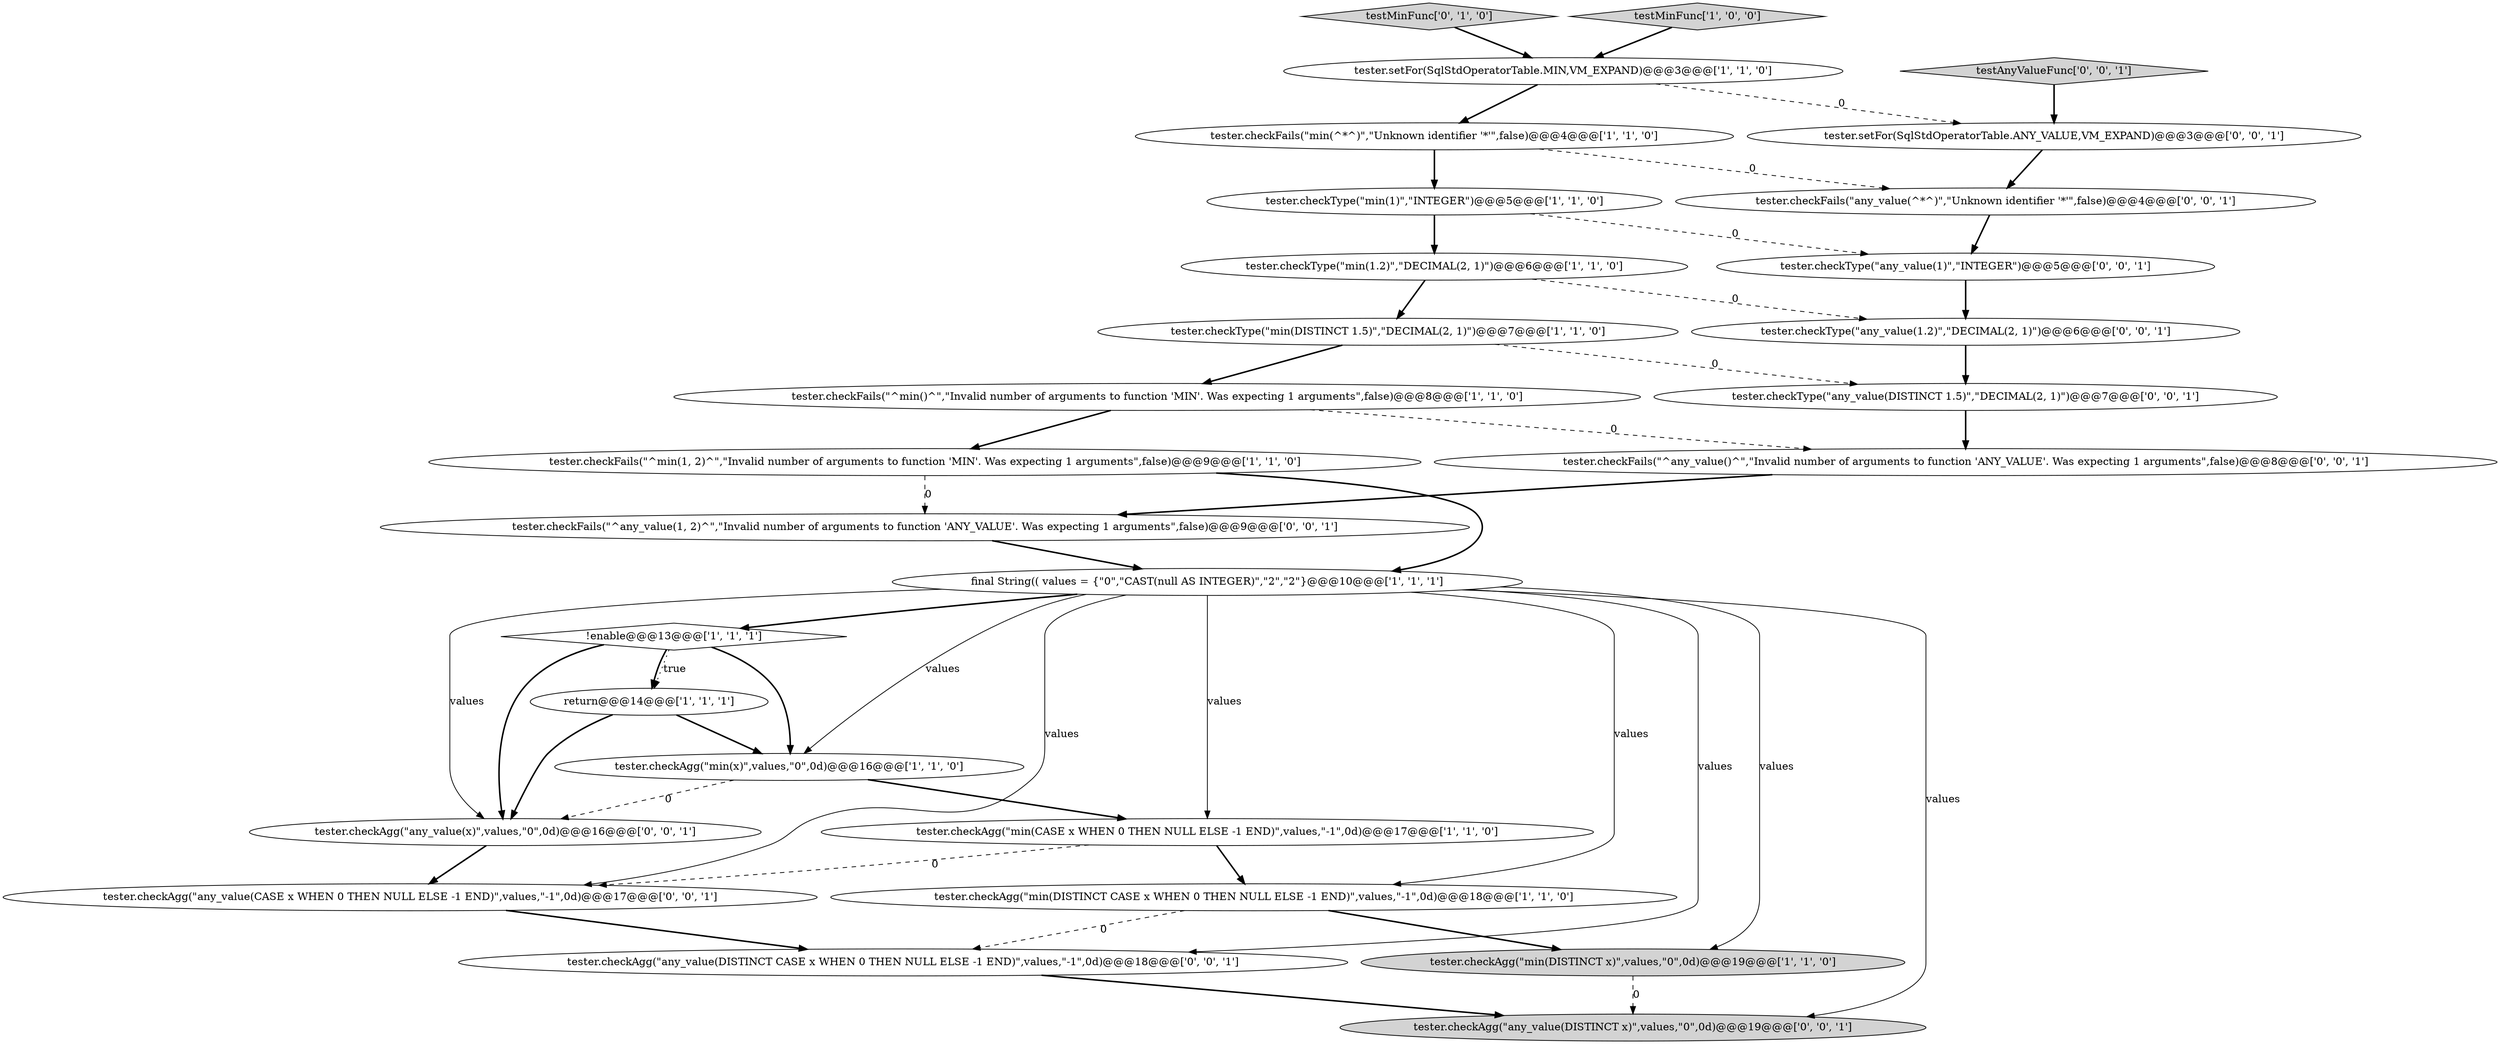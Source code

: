 digraph {
24 [style = filled, label = "tester.checkFails(\"^any_value(1, 2)^\",\"Invalid number of arguments to function 'ANY_VALUE'. Was expecting 1 arguments\",false)@@@9@@@['0', '0', '1']", fillcolor = white, shape = ellipse image = "AAA0AAABBB3BBB"];
26 [style = filled, label = "tester.checkAgg(\"any_value(DISTINCT CASE x WHEN 0 THEN NULL ELSE -1 END)\",values,\"-1\",0d)@@@18@@@['0', '0', '1']", fillcolor = white, shape = ellipse image = "AAA0AAABBB3BBB"];
17 [style = filled, label = "tester.checkFails(\"^any_value()^\",\"Invalid number of arguments to function 'ANY_VALUE'. Was expecting 1 arguments\",false)@@@8@@@['0', '0', '1']", fillcolor = white, shape = ellipse image = "AAA0AAABBB3BBB"];
16 [style = filled, label = "tester.checkType(\"any_value(1)\",\"INTEGER\")@@@5@@@['0', '0', '1']", fillcolor = white, shape = ellipse image = "AAA0AAABBB3BBB"];
15 [style = filled, label = "testMinFunc['0', '1', '0']", fillcolor = lightgray, shape = diamond image = "AAA0AAABBB2BBB"];
22 [style = filled, label = "tester.checkType(\"any_value(DISTINCT 1.5)\",\"DECIMAL(2, 1)\")@@@7@@@['0', '0', '1']", fillcolor = white, shape = ellipse image = "AAA0AAABBB3BBB"];
7 [style = filled, label = "tester.checkType(\"min(1)\",\"INTEGER\")@@@5@@@['1', '1', '0']", fillcolor = white, shape = ellipse image = "AAA0AAABBB1BBB"];
8 [style = filled, label = "tester.setFor(SqlStdOperatorTable.MIN,VM_EXPAND)@@@3@@@['1', '1', '0']", fillcolor = white, shape = ellipse image = "AAA0AAABBB1BBB"];
0 [style = filled, label = "tester.checkFails(\"min(^*^)\",\"Unknown identifier '\*'\",false)@@@4@@@['1', '1', '0']", fillcolor = white, shape = ellipse image = "AAA0AAABBB1BBB"];
18 [style = filled, label = "tester.checkAgg(\"any_value(DISTINCT x)\",values,\"0\",0d)@@@19@@@['0', '0', '1']", fillcolor = lightgray, shape = ellipse image = "AAA0AAABBB3BBB"];
21 [style = filled, label = "tester.setFor(SqlStdOperatorTable.ANY_VALUE,VM_EXPAND)@@@3@@@['0', '0', '1']", fillcolor = white, shape = ellipse image = "AAA0AAABBB3BBB"];
9 [style = filled, label = "final String(( values = {\"0\",\"CAST(null AS INTEGER)\",\"2\",\"2\"}@@@10@@@['1', '1', '1']", fillcolor = white, shape = ellipse image = "AAA0AAABBB1BBB"];
14 [style = filled, label = "return@@@14@@@['1', '1', '1']", fillcolor = white, shape = ellipse image = "AAA0AAABBB1BBB"];
25 [style = filled, label = "testAnyValueFunc['0', '0', '1']", fillcolor = lightgray, shape = diamond image = "AAA0AAABBB3BBB"];
12 [style = filled, label = "tester.checkType(\"min(DISTINCT 1.5)\",\"DECIMAL(2, 1)\")@@@7@@@['1', '1', '0']", fillcolor = white, shape = ellipse image = "AAA0AAABBB1BBB"];
1 [style = filled, label = "!enable@@@13@@@['1', '1', '1']", fillcolor = white, shape = diamond image = "AAA0AAABBB1BBB"];
11 [style = filled, label = "tester.checkAgg(\"min(DISTINCT CASE x WHEN 0 THEN NULL ELSE -1 END)\",values,\"-1\",0d)@@@18@@@['1', '1', '0']", fillcolor = white, shape = ellipse image = "AAA0AAABBB1BBB"];
20 [style = filled, label = "tester.checkAgg(\"any_value(x)\",values,\"0\",0d)@@@16@@@['0', '0', '1']", fillcolor = white, shape = ellipse image = "AAA0AAABBB3BBB"];
5 [style = filled, label = "testMinFunc['1', '0', '0']", fillcolor = lightgray, shape = diamond image = "AAA0AAABBB1BBB"];
6 [style = filled, label = "tester.checkAgg(\"min(x)\",values,\"0\",0d)@@@16@@@['1', '1', '0']", fillcolor = white, shape = ellipse image = "AAA0AAABBB1BBB"];
27 [style = filled, label = "tester.checkType(\"any_value(1.2)\",\"DECIMAL(2, 1)\")@@@6@@@['0', '0', '1']", fillcolor = white, shape = ellipse image = "AAA0AAABBB3BBB"];
3 [style = filled, label = "tester.checkFails(\"^min()^\",\"Invalid number of arguments to function 'MIN'. Was expecting 1 arguments\",false)@@@8@@@['1', '1', '0']", fillcolor = white, shape = ellipse image = "AAA0AAABBB1BBB"];
4 [style = filled, label = "tester.checkAgg(\"min(CASE x WHEN 0 THEN NULL ELSE -1 END)\",values,\"-1\",0d)@@@17@@@['1', '1', '0']", fillcolor = white, shape = ellipse image = "AAA0AAABBB1BBB"];
10 [style = filled, label = "tester.checkType(\"min(1.2)\",\"DECIMAL(2, 1)\")@@@6@@@['1', '1', '0']", fillcolor = white, shape = ellipse image = "AAA0AAABBB1BBB"];
2 [style = filled, label = "tester.checkAgg(\"min(DISTINCT x)\",values,\"0\",0d)@@@19@@@['1', '1', '0']", fillcolor = lightgray, shape = ellipse image = "AAA0AAABBB1BBB"];
23 [style = filled, label = "tester.checkFails(\"any_value(^*^)\",\"Unknown identifier '\*'\",false)@@@4@@@['0', '0', '1']", fillcolor = white, shape = ellipse image = "AAA0AAABBB3BBB"];
19 [style = filled, label = "tester.checkAgg(\"any_value(CASE x WHEN 0 THEN NULL ELSE -1 END)\",values,\"-1\",0d)@@@17@@@['0', '0', '1']", fillcolor = white, shape = ellipse image = "AAA0AAABBB3BBB"];
13 [style = filled, label = "tester.checkFails(\"^min(1, 2)^\",\"Invalid number of arguments to function 'MIN'. Was expecting 1 arguments\",false)@@@9@@@['1', '1', '0']", fillcolor = white, shape = ellipse image = "AAA0AAABBB1BBB"];
5->8 [style = bold, label=""];
23->16 [style = bold, label=""];
3->17 [style = dashed, label="0"];
16->27 [style = bold, label=""];
9->19 [style = solid, label="values"];
7->10 [style = bold, label=""];
6->20 [style = dashed, label="0"];
7->16 [style = dashed, label="0"];
0->23 [style = dashed, label="0"];
11->26 [style = dashed, label="0"];
1->20 [style = bold, label=""];
1->14 [style = dotted, label="true"];
9->11 [style = solid, label="values"];
8->21 [style = dashed, label="0"];
10->27 [style = dashed, label="0"];
27->22 [style = bold, label=""];
11->2 [style = bold, label=""];
0->7 [style = bold, label=""];
8->0 [style = bold, label=""];
9->6 [style = solid, label="values"];
6->4 [style = bold, label=""];
13->24 [style = dashed, label="0"];
17->24 [style = bold, label=""];
1->6 [style = bold, label=""];
9->2 [style = solid, label="values"];
10->12 [style = bold, label=""];
19->26 [style = bold, label=""];
12->22 [style = dashed, label="0"];
2->18 [style = dashed, label="0"];
3->13 [style = bold, label=""];
22->17 [style = bold, label=""];
9->4 [style = solid, label="values"];
4->19 [style = dashed, label="0"];
1->14 [style = bold, label=""];
12->3 [style = bold, label=""];
13->9 [style = bold, label=""];
9->1 [style = bold, label=""];
4->11 [style = bold, label=""];
20->19 [style = bold, label=""];
9->26 [style = solid, label="values"];
9->18 [style = solid, label="values"];
14->6 [style = bold, label=""];
15->8 [style = bold, label=""];
9->20 [style = solid, label="values"];
24->9 [style = bold, label=""];
25->21 [style = bold, label=""];
14->20 [style = bold, label=""];
26->18 [style = bold, label=""];
21->23 [style = bold, label=""];
}
